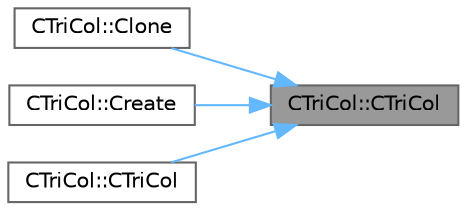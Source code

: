 digraph "CTriCol::CTriCol"
{
 // LATEX_PDF_SIZE
  bgcolor="transparent";
  edge [fontname=Helvetica,fontsize=10,labelfontname=Helvetica,labelfontsize=10];
  node [fontname=Helvetica,fontsize=10,shape=box,height=0.2,width=0.4];
  rankdir="RL";
  Node1 [id="Node000001",label="CTriCol::CTriCol",height=0.2,width=0.4,color="gray40", fillcolor="grey60", style="filled", fontcolor="black",tooltip=" "];
  Node1 -> Node2 [id="edge1_Node000001_Node000002",dir="back",color="steelblue1",style="solid",tooltip=" "];
  Node2 [id="Node000002",label="CTriCol::Clone",height=0.2,width=0.4,color="grey40", fillcolor="white", style="filled",URL="$class_c_tri_col.html#a5bb83c7947170af0ce01dae5e6e9852c",tooltip=" "];
  Node1 -> Node3 [id="edge2_Node000001_Node000003",dir="back",color="steelblue1",style="solid",tooltip=" "];
  Node3 [id="Node000003",label="CTriCol::Create",height=0.2,width=0.4,color="grey40", fillcolor="white", style="filled",URL="$class_c_tri_col.html#ad5101f7cd1877ac4df8107d0337d1312",tooltip=" "];
  Node1 -> Node4 [id="edge3_Node000001_Node000004",dir="back",color="steelblue1",style="solid",tooltip=" "];
  Node4 [id="Node000004",label="CTriCol::CTriCol",height=0.2,width=0.4,color="grey40", fillcolor="white", style="filled",URL="$class_c_tri_col.html#a54fddff6c7c102fe5d21fc83caf09383",tooltip=" "];
}
